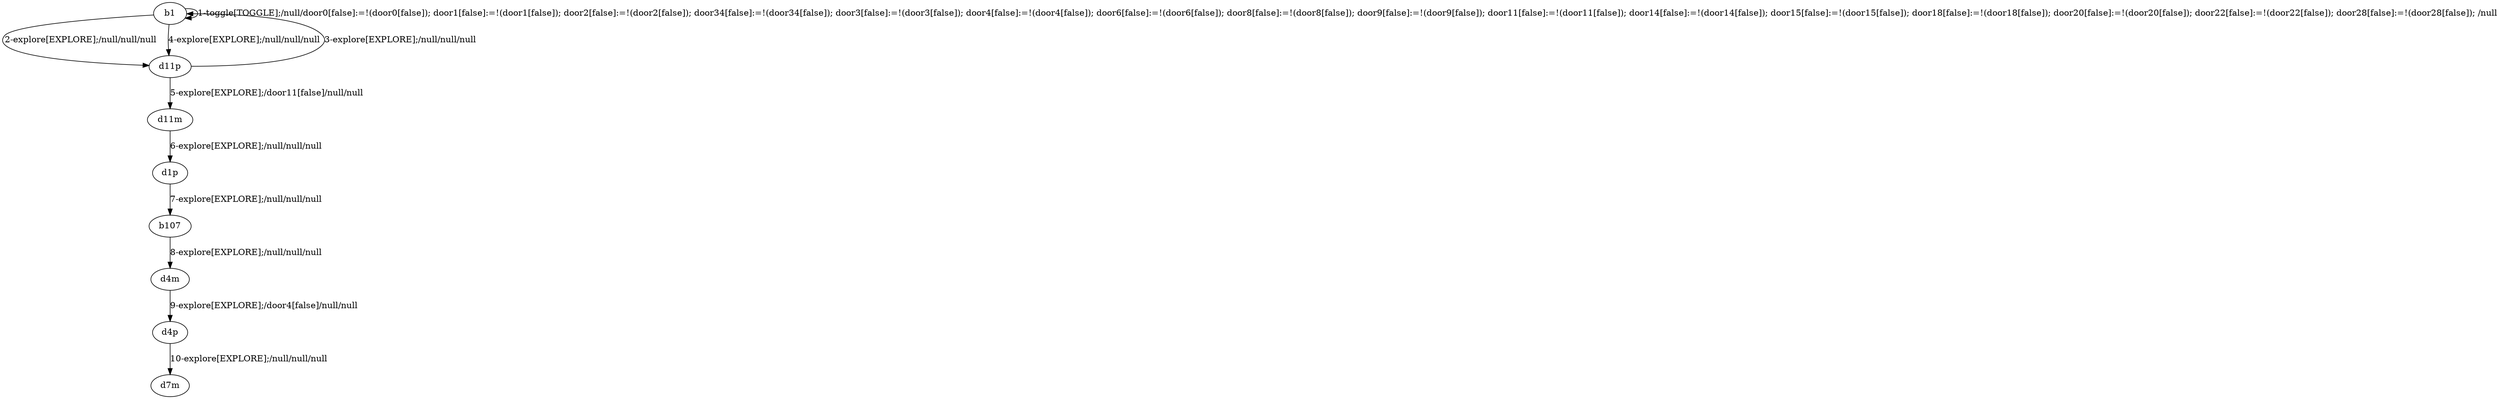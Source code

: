 # Total number of goals covered by this test: 1
# d1p --> b107

digraph g {
"b1" -> "b1" [label = "1-toggle[TOGGLE];/null/door0[false]:=!(door0[false]); door1[false]:=!(door1[false]); door2[false]:=!(door2[false]); door34[false]:=!(door34[false]); door3[false]:=!(door3[false]); door4[false]:=!(door4[false]); door6[false]:=!(door6[false]); door8[false]:=!(door8[false]); door9[false]:=!(door9[false]); door11[false]:=!(door11[false]); door14[false]:=!(door14[false]); door15[false]:=!(door15[false]); door18[false]:=!(door18[false]); door20[false]:=!(door20[false]); door22[false]:=!(door22[false]); door28[false]:=!(door28[false]); /null"];
"b1" -> "d11p" [label = "2-explore[EXPLORE];/null/null/null"];
"d11p" -> "b1" [label = "3-explore[EXPLORE];/null/null/null"];
"b1" -> "d11p" [label = "4-explore[EXPLORE];/null/null/null"];
"d11p" -> "d11m" [label = "5-explore[EXPLORE];/door11[false]/null/null"];
"d11m" -> "d1p" [label = "6-explore[EXPLORE];/null/null/null"];
"d1p" -> "b107" [label = "7-explore[EXPLORE];/null/null/null"];
"b107" -> "d4m" [label = "8-explore[EXPLORE];/null/null/null"];
"d4m" -> "d4p" [label = "9-explore[EXPLORE];/door4[false]/null/null"];
"d4p" -> "d7m" [label = "10-explore[EXPLORE];/null/null/null"];
}
